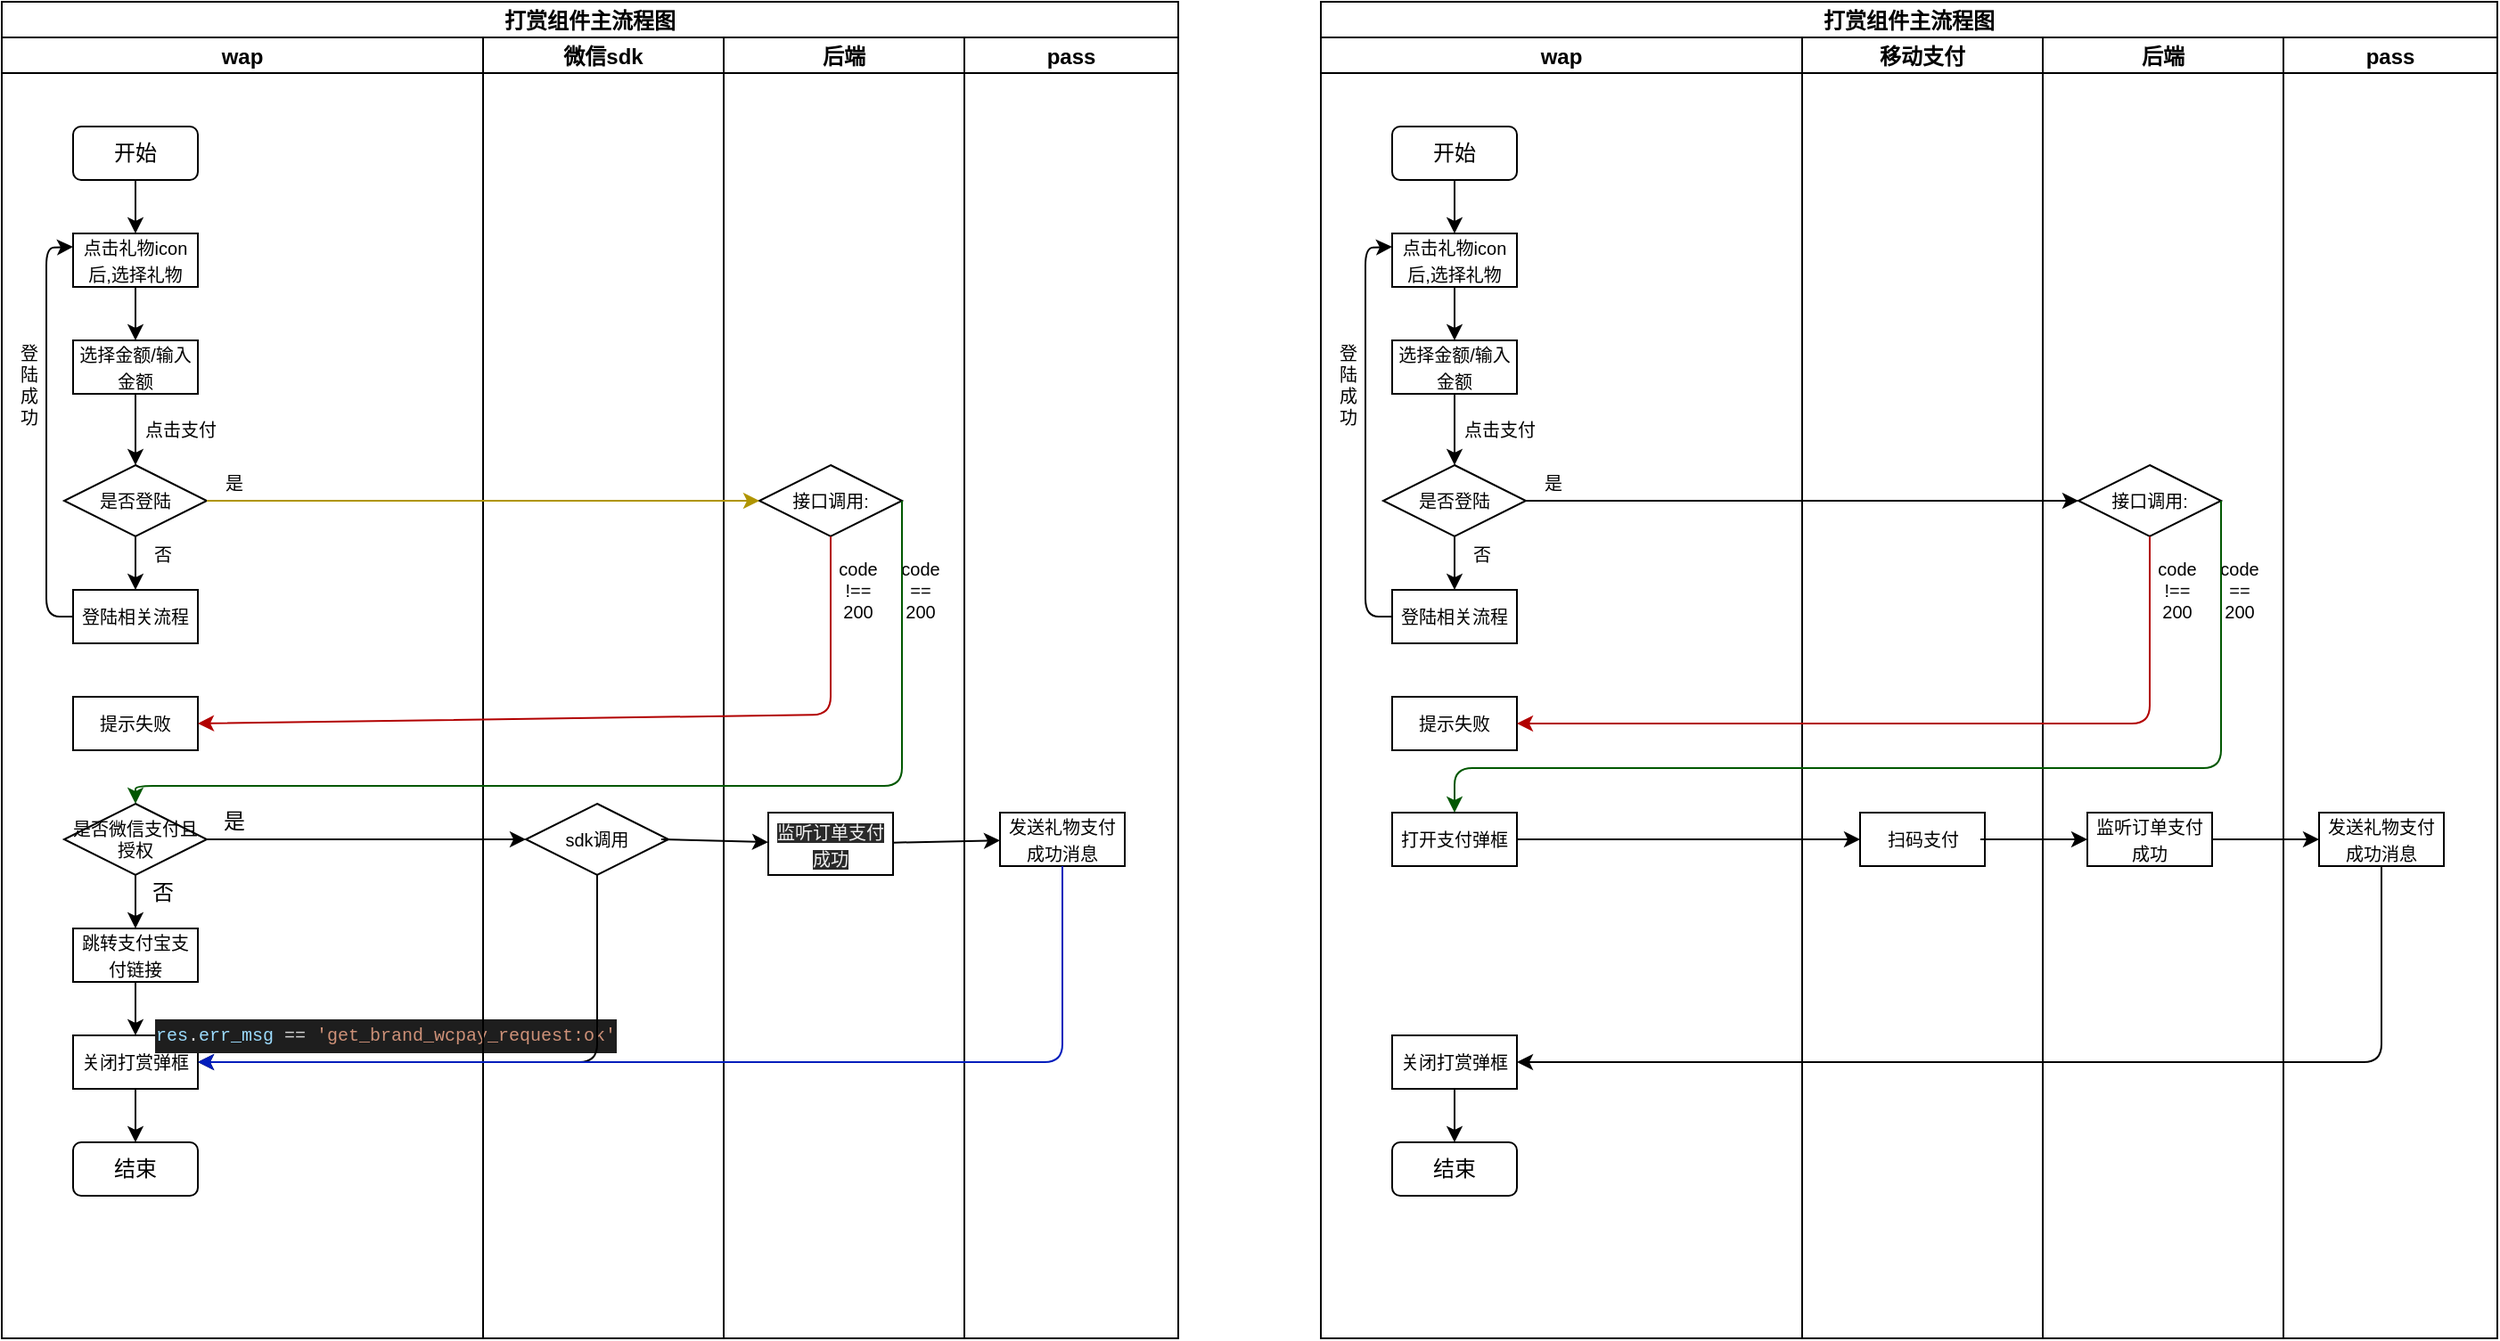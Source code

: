 <mxfile>
    <diagram id="euX9YsUQt2eFNL9V4EkM" name="第 1 页">
        <mxGraphModel dx="846" dy="1587" grid="1" gridSize="10" guides="1" tooltips="1" connect="1" arrows="1" fold="1" page="1" pageScale="1" pageWidth="827" pageHeight="1169" math="0" shadow="0">
            <root>
                <mxCell id="0"/>
                <mxCell id="1" parent="0"/>
                <mxCell id="2" value="打赏组件主流程图" style="swimlane;childLayout=stackLayout;resizeParent=1;resizeParentMax=0;startSize=20;" vertex="1" parent="1">
                    <mxGeometry x="120" y="-120" width="660" height="750" as="geometry"/>
                </mxCell>
                <mxCell id="3" value="wap" style="swimlane;startSize=20;" vertex="1" parent="2">
                    <mxGeometry y="20" width="270" height="730" as="geometry"/>
                </mxCell>
                <mxCell id="4" style="edgeStyle=none;html=1;exitX=0.5;exitY=1;exitDx=0;exitDy=0;entryX=0.5;entryY=0;entryDx=0;entryDy=0;" edge="1" parent="3" source="5" target="7">
                    <mxGeometry relative="1" as="geometry"/>
                </mxCell>
                <mxCell id="5" value="开始" style="rounded=1;whiteSpace=wrap;html=1;" vertex="1" parent="3">
                    <mxGeometry x="40" y="50" width="70" height="30" as="geometry"/>
                </mxCell>
                <mxCell id="6" value="" style="edgeStyle=none;html=1;fontSize=10;" edge="1" parent="3" source="7">
                    <mxGeometry relative="1" as="geometry">
                        <mxPoint x="75" y="170" as="targetPoint"/>
                    </mxGeometry>
                </mxCell>
                <mxCell id="7" value="&lt;font style=&quot;font-size: 10px&quot;&gt;点击礼物icon后,选择礼物&lt;/font&gt;" style="rounded=0;whiteSpace=wrap;html=1;" vertex="1" parent="3">
                    <mxGeometry x="40" y="110" width="70" height="30" as="geometry"/>
                </mxCell>
                <mxCell id="11" value="" style="edgeStyle=none;html=1;fontSize=10;" edge="1" parent="3" source="12" target="14">
                    <mxGeometry relative="1" as="geometry"/>
                </mxCell>
                <mxCell id="12" value="是否登陆" style="rhombus;whiteSpace=wrap;html=1;fontSize=10;" vertex="1" parent="3">
                    <mxGeometry x="35" y="240" width="80" height="40" as="geometry"/>
                </mxCell>
                <mxCell id="13" style="edgeStyle=none;html=1;exitX=0;exitY=0.5;exitDx=0;exitDy=0;entryX=0;entryY=0.25;entryDx=0;entryDy=0;fontSize=10;" edge="1" parent="3" source="14" target="7">
                    <mxGeometry relative="1" as="geometry">
                        <Array as="points">
                            <mxPoint x="25" y="325"/>
                            <mxPoint x="25" y="270"/>
                            <mxPoint x="25" y="220"/>
                            <mxPoint x="25" y="118"/>
                        </Array>
                    </mxGeometry>
                </mxCell>
                <mxCell id="14" value="&lt;font style=&quot;font-size: 10px&quot;&gt;登陆相关流程&lt;/font&gt;" style="rounded=0;whiteSpace=wrap;html=1;" vertex="1" parent="3">
                    <mxGeometry x="40" y="310" width="70" height="30" as="geometry"/>
                </mxCell>
                <mxCell id="15" value="登&lt;br&gt;陆&lt;br&gt;成&lt;br&gt;功" style="text;html=1;align=center;verticalAlign=middle;resizable=0;points=[];autosize=1;strokeColor=none;fillColor=none;fontSize=10;" vertex="1" parent="3">
                    <mxGeometry y="170" width="30" height="50" as="geometry"/>
                </mxCell>
                <mxCell id="16" value="点击支付" style="text;html=1;align=center;verticalAlign=middle;resizable=0;points=[];autosize=1;strokeColor=none;fillColor=none;fontSize=10;" vertex="1" parent="3">
                    <mxGeometry x="70" y="210" width="60" height="20" as="geometry"/>
                </mxCell>
                <mxCell id="17" value="是" style="text;html=1;align=center;verticalAlign=middle;resizable=0;points=[];autosize=1;strokeColor=none;fillColor=none;fontSize=10;" vertex="1" parent="3">
                    <mxGeometry x="115" y="240" width="30" height="20" as="geometry"/>
                </mxCell>
                <mxCell id="18" value="&lt;font style=&quot;font-size: 10px&quot;&gt;提示失败&lt;/font&gt;" style="rounded=0;whiteSpace=wrap;html=1;" vertex="1" parent="3">
                    <mxGeometry x="40" y="370" width="70" height="30" as="geometry"/>
                </mxCell>
                <mxCell id="48" style="edgeStyle=none;html=1;exitX=0.5;exitY=1;exitDx=0;exitDy=0;entryX=0.5;entryY=0;entryDx=0;entryDy=0;" edge="1" parent="3" source="44" target="12">
                    <mxGeometry relative="1" as="geometry"/>
                </mxCell>
                <mxCell id="44" value="&lt;font style=&quot;font-size: 10px&quot;&gt;选择金额/输入金额&lt;/font&gt;" style="rounded=0;whiteSpace=wrap;html=1;" vertex="1" parent="3">
                    <mxGeometry x="40" y="170" width="70" height="30" as="geometry"/>
                </mxCell>
                <mxCell id="59" style="edgeStyle=none;html=1;exitX=0.5;exitY=1;exitDx=0;exitDy=0;entryX=0.5;entryY=0;entryDx=0;entryDy=0;" edge="1" parent="3" source="54" target="58">
                    <mxGeometry relative="1" as="geometry"/>
                </mxCell>
                <mxCell id="54" value="是否微信支付且授权" style="rhombus;whiteSpace=wrap;html=1;fontSize=10;" vertex="1" parent="3">
                    <mxGeometry x="35" y="430" width="80" height="40" as="geometry"/>
                </mxCell>
                <mxCell id="57" value="否" style="text;html=1;align=center;verticalAlign=middle;resizable=0;points=[];autosize=1;strokeColor=none;fillColor=none;" vertex="1" parent="3">
                    <mxGeometry x="75" y="470" width="30" height="20" as="geometry"/>
                </mxCell>
                <mxCell id="19" value="" style="edgeStyle=none;html=1;fontSize=10;" edge="1" parent="3" target="21">
                    <mxGeometry relative="1" as="geometry">
                        <mxPoint x="75" y="590.0" as="sourcePoint"/>
                    </mxGeometry>
                </mxCell>
                <mxCell id="21" value="结束" style="rounded=1;whiteSpace=wrap;html=1;" vertex="1" parent="3">
                    <mxGeometry x="40" y="620" width="70" height="30" as="geometry"/>
                </mxCell>
                <mxCell id="61" value="" style="edgeStyle=none;html=1;" edge="1" parent="3" source="58" target="60">
                    <mxGeometry relative="1" as="geometry"/>
                </mxCell>
                <mxCell id="58" value="&lt;span style=&quot;font-size: 10px&quot;&gt;跳转支付宝支付链接&lt;/span&gt;" style="rounded=0;whiteSpace=wrap;html=1;" vertex="1" parent="3">
                    <mxGeometry x="40" y="500" width="70" height="30" as="geometry"/>
                </mxCell>
                <mxCell id="60" value="&lt;span style=&quot;font-size: 10px&quot;&gt;关闭打赏弹框&lt;/span&gt;" style="rounded=0;whiteSpace=wrap;html=1;" vertex="1" parent="3">
                    <mxGeometry x="40" y="560" width="70" height="30" as="geometry"/>
                </mxCell>
                <mxCell id="63" value="&lt;div style=&quot;color: rgb(212 , 212 , 212) ; background-color: rgb(30 , 30 , 30) ; font-family: &amp;#34;consolas&amp;#34; , &amp;#34;courier new&amp;#34; , monospace ; line-height: 19px&quot;&gt;&lt;font style=&quot;font-size: 10px&quot;&gt;&lt;span style=&quot;color: rgb(156 , 220 , 254)&quot;&gt;res&lt;/span&gt;.&lt;span style=&quot;color: rgb(156 , 220 , 254)&quot;&gt;err_msg&lt;/span&gt; == &lt;span style=&quot;color: rgb(206 , 145 , 120)&quot;&gt;'get_brand_wcpay_request:ok'&lt;/span&gt;&lt;/font&gt;&lt;/div&gt;" style="text;html=1;align=center;verticalAlign=middle;resizable=0;points=[];autosize=1;strokeColor=none;fillColor=none;" vertex="1" parent="3">
                    <mxGeometry x="90" y="545" width="250" height="30" as="geometry"/>
                </mxCell>
                <mxCell id="49" value="微信sdk" style="swimlane;startSize=20;" vertex="1" parent="2">
                    <mxGeometry x="270" y="20" width="135" height="730" as="geometry"/>
                </mxCell>
                <mxCell id="50" value="sdk调用" style="rhombus;whiteSpace=wrap;html=1;fontSize=10;" vertex="1" parent="49">
                    <mxGeometry x="24" y="430" width="80" height="40" as="geometry"/>
                </mxCell>
                <mxCell id="27" value="后端" style="swimlane;startSize=20;" vertex="1" parent="2">
                    <mxGeometry x="405" y="20" width="135" height="730" as="geometry"/>
                </mxCell>
                <mxCell id="28" value="接口调用:" style="rhombus;whiteSpace=wrap;html=1;fontSize=10;" vertex="1" parent="27">
                    <mxGeometry x="20" y="240" width="80" height="40" as="geometry"/>
                </mxCell>
                <mxCell id="29" value="code&lt;br&gt;!==&lt;br&gt;200" style="text;html=1;align=center;verticalAlign=middle;resizable=0;points=[];autosize=1;strokeColor=none;fillColor=none;fontSize=10;" vertex="1" parent="27">
                    <mxGeometry x="55" y="290" width="40" height="40" as="geometry"/>
                </mxCell>
                <mxCell id="51" value="code&lt;br&gt;==&lt;br&gt;200" style="text;html=1;align=center;verticalAlign=middle;resizable=0;points=[];autosize=1;strokeColor=none;fillColor=none;fontSize=10;" vertex="1" parent="27">
                    <mxGeometry x="90" y="290" width="40" height="40" as="geometry"/>
                </mxCell>
                <mxCell id="65" value="&#10;&#10;&lt;span style=&quot;color: rgb(240, 240, 240); font-family: helvetica; font-size: 10px; font-style: normal; font-weight: 400; letter-spacing: normal; text-align: center; text-indent: 0px; text-transform: none; word-spacing: 0px; background-color: rgb(42, 42, 42); display: inline; float: none;&quot;&gt;监听订单支付成功&lt;/span&gt;&#10;&#10;" style="rounded=0;whiteSpace=wrap;html=1;" vertex="1" parent="27">
                    <mxGeometry x="25" y="435" width="70" height="35" as="geometry"/>
                </mxCell>
                <mxCell id="32" value="pass" style="swimlane;startSize=20;" vertex="1" parent="2">
                    <mxGeometry x="540" y="20" width="120" height="730" as="geometry"/>
                </mxCell>
                <mxCell id="33" value="&lt;font style=&quot;font-size: 10px&quot;&gt;发送礼物支付成功消息&lt;/font&gt;" style="rounded=0;whiteSpace=wrap;html=1;" vertex="1" parent="32">
                    <mxGeometry x="20" y="435" width="70" height="30" as="geometry"/>
                </mxCell>
                <mxCell id="34" value="" style="edgeStyle=none;html=1;fontSize=10;entryX=1;entryY=0.5;entryDx=0;entryDy=0;fillColor=#e51400;strokeColor=#B20000;" edge="1" parent="2" source="28" target="18">
                    <mxGeometry relative="1" as="geometry">
                        <mxPoint x="205" y="380" as="targetPoint"/>
                        <Array as="points">
                            <mxPoint x="465" y="400"/>
                        </Array>
                    </mxGeometry>
                </mxCell>
                <mxCell id="36" value="" style="edgeStyle=none;html=1;fontSize=10;fillColor=#008a00;strokeColor=#005700;exitX=1;exitY=0.5;exitDx=0;exitDy=0;entryX=0.5;entryY=0;entryDx=0;entryDy=0;" edge="1" parent="2" source="28" target="54">
                    <mxGeometry relative="1" as="geometry">
                        <mxPoint x="180" y="460" as="targetPoint"/>
                        <Array as="points">
                            <mxPoint x="505" y="440"/>
                            <mxPoint x="290" y="440"/>
                            <mxPoint x="180" y="440"/>
                            <mxPoint x="75" y="440"/>
                        </Array>
                    </mxGeometry>
                </mxCell>
                <mxCell id="37" style="edgeStyle=none;html=1;exitX=1;exitY=0.5;exitDx=0;exitDy=0;fontSize=10;entryX=0;entryY=0.5;entryDx=0;entryDy=0;fillColor=#e3c800;strokeColor=#B09500;" edge="1" parent="2" source="12" target="28">
                    <mxGeometry relative="1" as="geometry">
                        <mxPoint x="150.0" y="279.793" as="targetPoint"/>
                    </mxGeometry>
                </mxCell>
                <mxCell id="55" value="" style="edgeStyle=none;html=1;entryX=0;entryY=0.5;entryDx=0;entryDy=0;" edge="1" parent="2" source="54" target="50">
                    <mxGeometry relative="1" as="geometry">
                        <mxPoint x="195" y="470" as="targetPoint"/>
                    </mxGeometry>
                </mxCell>
                <mxCell id="62" style="edgeStyle=none;html=1;exitX=0.5;exitY=1;exitDx=0;exitDy=0;entryX=1;entryY=0.5;entryDx=0;entryDy=0;" edge="1" parent="2" source="50" target="60">
                    <mxGeometry relative="1" as="geometry">
                        <mxPoint x="334" y="610" as="targetPoint"/>
                        <Array as="points">
                            <mxPoint x="334" y="595"/>
                        </Array>
                    </mxGeometry>
                </mxCell>
                <mxCell id="64" value="" style="edgeStyle=none;html=1;fontSize=10;entryX=1;entryY=0.5;entryDx=0;entryDy=0;fillColor=#0050ef;strokeColor=#001DBC;" edge="1" parent="2" source="33" target="60">
                    <mxGeometry relative="1" as="geometry">
                        <mxPoint x="600" y="630" as="targetPoint"/>
                        <Array as="points">
                            <mxPoint x="595" y="595"/>
                        </Array>
                    </mxGeometry>
                </mxCell>
                <mxCell id="66" value="" style="edgeStyle=none;html=1;fontSize=10;" edge="1" parent="2" source="65" target="33">
                    <mxGeometry relative="1" as="geometry"/>
                </mxCell>
                <mxCell id="67" value="" style="edgeStyle=none;html=1;fontSize=10;" edge="1" parent="2" target="65">
                    <mxGeometry relative="1" as="geometry">
                        <mxPoint x="370" y="470" as="sourcePoint"/>
                    </mxGeometry>
                </mxCell>
                <mxCell id="41" value="否" style="text;html=1;align=center;verticalAlign=middle;resizable=0;points=[];autosize=1;strokeColor=none;fillColor=none;fontSize=10;" vertex="1" parent="1">
                    <mxGeometry x="195" y="180" width="30" height="20" as="geometry"/>
                </mxCell>
                <mxCell id="56" value="是" style="text;html=1;align=center;verticalAlign=middle;resizable=0;points=[];autosize=1;strokeColor=none;fillColor=none;" vertex="1" parent="1">
                    <mxGeometry x="235" y="330" width="30" height="20" as="geometry"/>
                </mxCell>
                <mxCell id="68" value="打赏组件主流程图" style="swimlane;childLayout=stackLayout;resizeParent=1;resizeParentMax=0;startSize=20;" vertex="1" parent="1">
                    <mxGeometry x="860" y="-120" width="660" height="750" as="geometry"/>
                </mxCell>
                <mxCell id="69" value="wap" style="swimlane;startSize=20;" vertex="1" parent="68">
                    <mxGeometry y="20" width="270" height="730" as="geometry"/>
                </mxCell>
                <mxCell id="70" style="edgeStyle=none;html=1;exitX=0.5;exitY=1;exitDx=0;exitDy=0;entryX=0.5;entryY=0;entryDx=0;entryDy=0;" edge="1" parent="69" source="71" target="73">
                    <mxGeometry relative="1" as="geometry"/>
                </mxCell>
                <mxCell id="71" value="开始" style="rounded=1;whiteSpace=wrap;html=1;" vertex="1" parent="69">
                    <mxGeometry x="40" y="50" width="70" height="30" as="geometry"/>
                </mxCell>
                <mxCell id="72" value="" style="edgeStyle=none;html=1;fontSize=10;" edge="1" parent="69" source="73">
                    <mxGeometry relative="1" as="geometry">
                        <mxPoint x="75" y="170" as="targetPoint"/>
                    </mxGeometry>
                </mxCell>
                <mxCell id="73" value="&lt;font style=&quot;font-size: 10px&quot;&gt;点击礼物icon后,选择礼物&lt;/font&gt;" style="rounded=0;whiteSpace=wrap;html=1;" vertex="1" parent="69">
                    <mxGeometry x="40" y="110" width="70" height="30" as="geometry"/>
                </mxCell>
                <mxCell id="74" value="" style="edgeStyle=none;html=1;fontSize=10;" edge="1" parent="69" source="75" target="77">
                    <mxGeometry relative="1" as="geometry"/>
                </mxCell>
                <mxCell id="75" value="是否登陆" style="rhombus;whiteSpace=wrap;html=1;fontSize=10;" vertex="1" parent="69">
                    <mxGeometry x="35" y="240" width="80" height="40" as="geometry"/>
                </mxCell>
                <mxCell id="76" style="edgeStyle=none;html=1;exitX=0;exitY=0.5;exitDx=0;exitDy=0;entryX=0;entryY=0.25;entryDx=0;entryDy=0;fontSize=10;" edge="1" parent="69" source="77" target="73">
                    <mxGeometry relative="1" as="geometry">
                        <Array as="points">
                            <mxPoint x="25" y="325"/>
                            <mxPoint x="25" y="270"/>
                            <mxPoint x="25" y="220"/>
                            <mxPoint x="25" y="118"/>
                        </Array>
                    </mxGeometry>
                </mxCell>
                <mxCell id="77" value="&lt;font style=&quot;font-size: 10px&quot;&gt;登陆相关流程&lt;/font&gt;" style="rounded=0;whiteSpace=wrap;html=1;" vertex="1" parent="69">
                    <mxGeometry x="40" y="310" width="70" height="30" as="geometry"/>
                </mxCell>
                <mxCell id="78" value="登&lt;br&gt;陆&lt;br&gt;成&lt;br&gt;功" style="text;html=1;align=center;verticalAlign=middle;resizable=0;points=[];autosize=1;strokeColor=none;fillColor=none;fontSize=10;" vertex="1" parent="69">
                    <mxGeometry y="170" width="30" height="50" as="geometry"/>
                </mxCell>
                <mxCell id="79" value="点击支付" style="text;html=1;align=center;verticalAlign=middle;resizable=0;points=[];autosize=1;strokeColor=none;fillColor=none;fontSize=10;" vertex="1" parent="69">
                    <mxGeometry x="70" y="210" width="60" height="20" as="geometry"/>
                </mxCell>
                <mxCell id="80" value="是" style="text;html=1;align=center;verticalAlign=middle;resizable=0;points=[];autosize=1;strokeColor=none;fillColor=none;fontSize=10;" vertex="1" parent="69">
                    <mxGeometry x="115" y="240" width="30" height="20" as="geometry"/>
                </mxCell>
                <mxCell id="81" value="&lt;font style=&quot;font-size: 10px&quot;&gt;提示失败&lt;/font&gt;" style="rounded=0;whiteSpace=wrap;html=1;" vertex="1" parent="69">
                    <mxGeometry x="40" y="370" width="70" height="30" as="geometry"/>
                </mxCell>
                <mxCell id="82" style="edgeStyle=none;html=1;exitX=0.5;exitY=1;exitDx=0;exitDy=0;entryX=0.5;entryY=0;entryDx=0;entryDy=0;" edge="1" parent="69" source="83" target="75">
                    <mxGeometry relative="1" as="geometry"/>
                </mxCell>
                <mxCell id="83" value="&lt;font style=&quot;font-size: 10px&quot;&gt;选择金额/输入金额&lt;/font&gt;" style="rounded=0;whiteSpace=wrap;html=1;" vertex="1" parent="69">
                    <mxGeometry x="40" y="170" width="70" height="30" as="geometry"/>
                </mxCell>
                <mxCell id="84" style="edgeStyle=none;html=1;exitX=0.5;exitY=1;exitDx=0;exitDy=0;entryX=0.5;entryY=0;entryDx=0;entryDy=0;" edge="1" parent="69" target="90">
                    <mxGeometry relative="1" as="geometry">
                        <mxPoint x="75" y="470.0" as="sourcePoint"/>
                    </mxGeometry>
                </mxCell>
                <mxCell id="87" value="" style="edgeStyle=none;html=1;fontSize=10;" edge="1" parent="69" target="88">
                    <mxGeometry relative="1" as="geometry">
                        <mxPoint x="75" y="590.0" as="sourcePoint"/>
                    </mxGeometry>
                </mxCell>
                <mxCell id="88" value="结束" style="rounded=1;whiteSpace=wrap;html=1;" vertex="1" parent="69">
                    <mxGeometry x="40" y="620" width="70" height="30" as="geometry"/>
                </mxCell>
                <mxCell id="91" value="&lt;span style=&quot;font-size: 10px&quot;&gt;关闭打赏弹框&lt;/span&gt;" style="rounded=0;whiteSpace=wrap;html=1;" vertex="1" parent="69">
                    <mxGeometry x="40" y="560" width="70" height="30" as="geometry"/>
                </mxCell>
                <mxCell id="114" value="&lt;font style=&quot;font-size: 10px&quot;&gt;打开支付弹框&lt;/font&gt;" style="rounded=0;whiteSpace=wrap;html=1;" vertex="1" parent="69">
                    <mxGeometry x="40" y="435" width="70" height="30" as="geometry"/>
                </mxCell>
                <mxCell id="93" value="移动支付" style="swimlane;startSize=20;" vertex="1" parent="68">
                    <mxGeometry x="270" y="20" width="135" height="730" as="geometry"/>
                </mxCell>
                <mxCell id="113" value="&lt;font style=&quot;font-size: 10px&quot;&gt;扫码支付&lt;/font&gt;" style="rounded=0;whiteSpace=wrap;html=1;" vertex="1" parent="93">
                    <mxGeometry x="32.5" y="435" width="70" height="30" as="geometry"/>
                </mxCell>
                <mxCell id="95" value="后端" style="swimlane;startSize=20;" vertex="1" parent="68">
                    <mxGeometry x="405" y="20" width="135" height="730" as="geometry"/>
                </mxCell>
                <mxCell id="96" value="接口调用:" style="rhombus;whiteSpace=wrap;html=1;fontSize=10;" vertex="1" parent="95">
                    <mxGeometry x="20" y="240" width="80" height="40" as="geometry"/>
                </mxCell>
                <mxCell id="97" value="code&lt;br&gt;!==&lt;br&gt;200" style="text;html=1;align=center;verticalAlign=middle;resizable=0;points=[];autosize=1;strokeColor=none;fillColor=none;fontSize=10;" vertex="1" parent="95">
                    <mxGeometry x="55" y="290" width="40" height="40" as="geometry"/>
                </mxCell>
                <mxCell id="98" value="code&lt;br&gt;==&lt;br&gt;200" style="text;html=1;align=center;verticalAlign=middle;resizable=0;points=[];autosize=1;strokeColor=none;fillColor=none;fontSize=10;" vertex="1" parent="95">
                    <mxGeometry x="90" y="290" width="40" height="40" as="geometry"/>
                </mxCell>
                <mxCell id="99" value="&lt;font style=&quot;font-size: 10px&quot;&gt;监听订单支付成功&lt;/font&gt;" style="rounded=0;whiteSpace=wrap;html=1;" vertex="1" parent="95">
                    <mxGeometry x="25" y="435" width="70" height="30" as="geometry"/>
                </mxCell>
                <mxCell id="100" value="pass" style="swimlane;startSize=20;" vertex="1" parent="68">
                    <mxGeometry x="540" y="20" width="120" height="730" as="geometry"/>
                </mxCell>
                <mxCell id="101" value="&lt;font style=&quot;font-size: 10px&quot;&gt;发送礼物支付成功消息&lt;/font&gt;" style="rounded=0;whiteSpace=wrap;html=1;" vertex="1" parent="100">
                    <mxGeometry x="20" y="435" width="70" height="30" as="geometry"/>
                </mxCell>
                <mxCell id="102" value="" style="edgeStyle=none;html=1;fontSize=10;entryX=1;entryY=0.5;entryDx=0;entryDy=0;fillColor=#e51400;strokeColor=#B20000;" edge="1" parent="68" source="96" target="81">
                    <mxGeometry relative="1" as="geometry">
                        <mxPoint x="205" y="380" as="targetPoint"/>
                        <Array as="points">
                            <mxPoint x="465" y="405"/>
                        </Array>
                    </mxGeometry>
                </mxCell>
                <mxCell id="104" style="edgeStyle=none;html=1;exitX=1;exitY=0.5;exitDx=0;exitDy=0;fontSize=10;entryX=0;entryY=0.5;entryDx=0;entryDy=0;" edge="1" parent="68" source="75" target="96">
                    <mxGeometry relative="1" as="geometry">
                        <mxPoint x="150.0" y="279.793" as="targetPoint"/>
                    </mxGeometry>
                </mxCell>
                <mxCell id="107" value="" style="edgeStyle=none;html=1;fontSize=10;entryX=1;entryY=0.5;entryDx=0;entryDy=0;" edge="1" parent="68" source="101" target="91">
                    <mxGeometry relative="1" as="geometry">
                        <mxPoint x="600" y="630" as="targetPoint"/>
                        <Array as="points">
                            <mxPoint x="595" y="595"/>
                        </Array>
                    </mxGeometry>
                </mxCell>
                <mxCell id="108" value="" style="edgeStyle=none;html=1;fontSize=10;" edge="1" parent="68" source="99" target="101">
                    <mxGeometry relative="1" as="geometry"/>
                </mxCell>
                <mxCell id="109" value="" style="edgeStyle=none;html=1;fontSize=10;" edge="1" parent="68" target="99">
                    <mxGeometry relative="1" as="geometry">
                        <mxPoint x="370" y="470" as="sourcePoint"/>
                    </mxGeometry>
                </mxCell>
                <mxCell id="112" style="edgeStyle=none;html=1;exitX=1;exitY=0.5;exitDx=0;exitDy=0;entryX=0.5;entryY=0;entryDx=0;entryDy=0;fontSize=10;fillColor=#008a00;strokeColor=#005700;" edge="1" parent="68" source="96" target="114">
                    <mxGeometry relative="1" as="geometry">
                        <mxPoint x="334" y="450.0" as="targetPoint"/>
                        <Array as="points">
                            <mxPoint x="505" y="430"/>
                            <mxPoint x="420" y="430"/>
                            <mxPoint x="338" y="430"/>
                            <mxPoint x="75" y="430"/>
                        </Array>
                    </mxGeometry>
                </mxCell>
                <mxCell id="115" value="" style="edgeStyle=none;html=1;fontSize=10;entryX=0;entryY=0.5;entryDx=0;entryDy=0;" edge="1" parent="68" source="114" target="113">
                    <mxGeometry relative="1" as="geometry">
                        <mxPoint x="190" y="465" as="targetPoint"/>
                    </mxGeometry>
                </mxCell>
                <mxCell id="110" value="否" style="text;html=1;align=center;verticalAlign=middle;resizable=0;points=[];autosize=1;strokeColor=none;fillColor=none;fontSize=10;" vertex="1" parent="1">
                    <mxGeometry x="935" y="180" width="30" height="20" as="geometry"/>
                </mxCell>
            </root>
        </mxGraphModel>
    </diagram>
</mxfile>